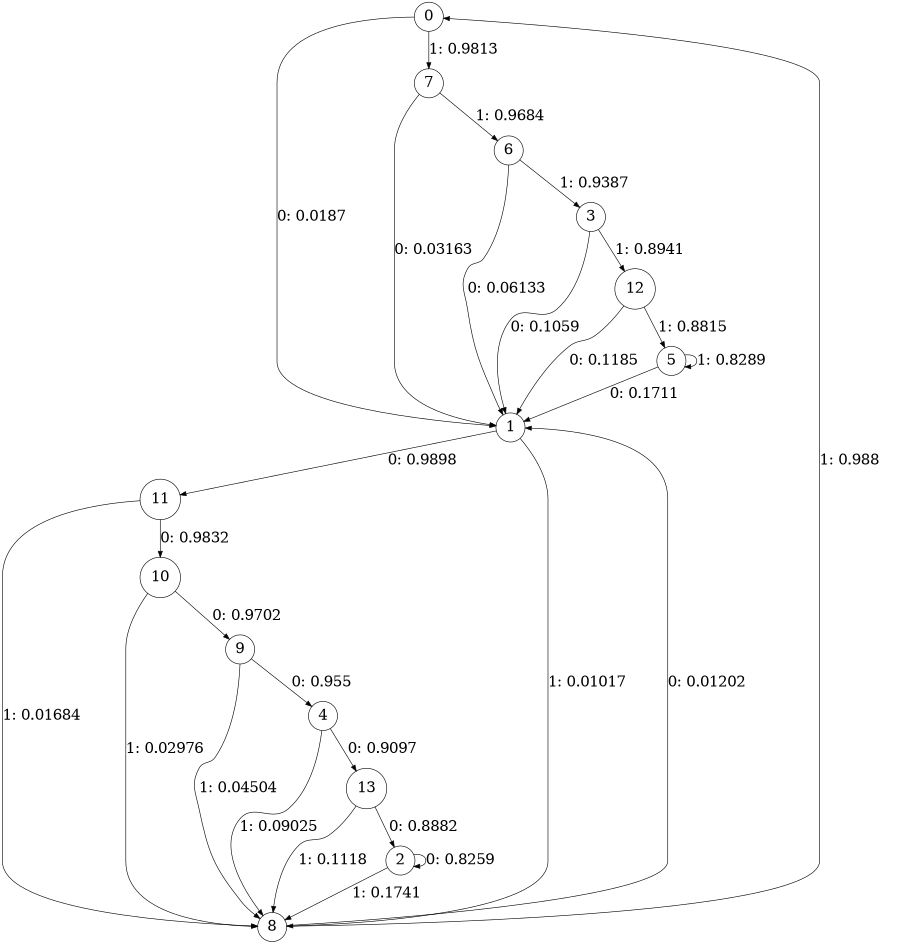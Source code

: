 digraph "ch2_face_grouped_diff_L8" {
size = "6,8.5";
ratio = "fill";
node [shape = circle];
node [fontsize = 24];
edge [fontsize = 24];
0 -> 1 [label = "0: 0.0187   "];
0 -> 7 [label = "1: 0.9813   "];
1 -> 11 [label = "0: 0.9898   "];
1 -> 8 [label = "1: 0.01017  "];
2 -> 2 [label = "0: 0.8259   "];
2 -> 8 [label = "1: 0.1741   "];
3 -> 1 [label = "0: 0.1059   "];
3 -> 12 [label = "1: 0.8941   "];
4 -> 13 [label = "0: 0.9097   "];
4 -> 8 [label = "1: 0.09025  "];
5 -> 1 [label = "0: 0.1711   "];
5 -> 5 [label = "1: 0.8289   "];
6 -> 1 [label = "0: 0.06133  "];
6 -> 3 [label = "1: 0.9387   "];
7 -> 1 [label = "0: 0.03163  "];
7 -> 6 [label = "1: 0.9684   "];
8 -> 1 [label = "0: 0.01202  "];
8 -> 0 [label = "1: 0.988    "];
9 -> 4 [label = "0: 0.955    "];
9 -> 8 [label = "1: 0.04504  "];
10 -> 9 [label = "0: 0.9702   "];
10 -> 8 [label = "1: 0.02976  "];
11 -> 10 [label = "0: 0.9832   "];
11 -> 8 [label = "1: 0.01684  "];
12 -> 1 [label = "0: 0.1185   "];
12 -> 5 [label = "1: 0.8815   "];
13 -> 2 [label = "0: 0.8882   "];
13 -> 8 [label = "1: 0.1118   "];
}